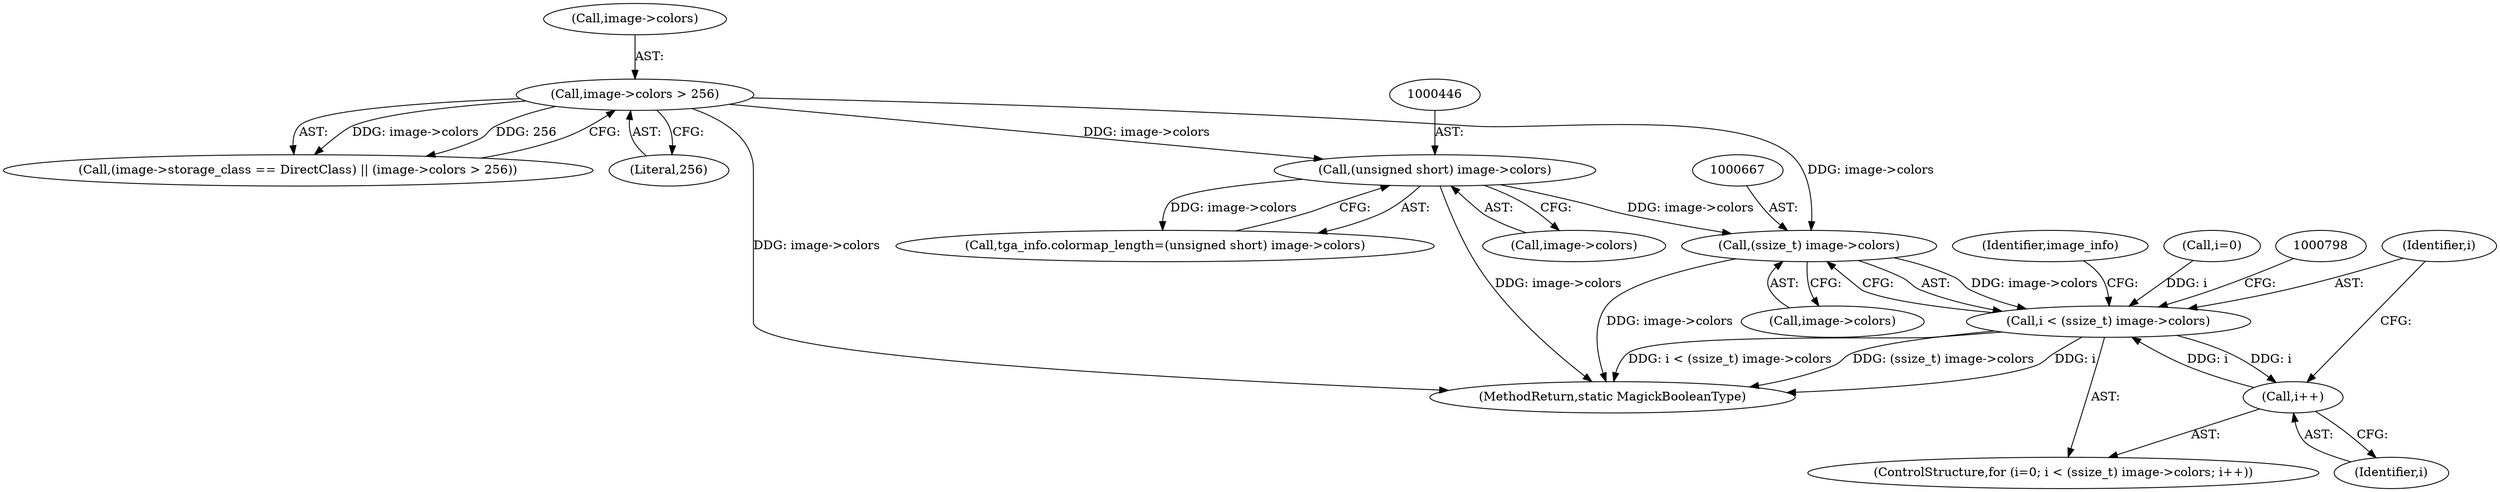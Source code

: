 digraph "0_ImageMagick_65f75a32a93ae4044c528a987a68366ecd4b46b9@pointer" {
"1000666" [label="(Call,(ssize_t) image->colors)"];
"1000445" [label="(Call,(unsigned short) image->colors)"];
"1000361" [label="(Call,image->colors > 256)"];
"1000664" [label="(Call,i < (ssize_t) image->colors)"];
"1000671" [label="(Call,i++)"];
"1000365" [label="(Literal,256)"];
"1000668" [label="(Call,image->colors)"];
"1000355" [label="(Call,(image->storage_class == DirectClass) || (image->colors > 256))"];
"1000677" [label="(Identifier,image_info)"];
"1000672" [label="(Identifier,i)"];
"1000447" [label="(Call,image->colors)"];
"1000661" [label="(Call,i=0)"];
"1000664" [label="(Call,i < (ssize_t) image->colors)"];
"1000665" [label="(Identifier,i)"];
"1000445" [label="(Call,(unsigned short) image->colors)"];
"1000671" [label="(Call,i++)"];
"1000666" [label="(Call,(ssize_t) image->colors)"];
"1001172" [label="(MethodReturn,static MagickBooleanType)"];
"1000361" [label="(Call,image->colors > 256)"];
"1000362" [label="(Call,image->colors)"];
"1000441" [label="(Call,tga_info.colormap_length=(unsigned short) image->colors)"];
"1000660" [label="(ControlStructure,for (i=0; i < (ssize_t) image->colors; i++))"];
"1000666" -> "1000664"  [label="AST: "];
"1000666" -> "1000668"  [label="CFG: "];
"1000667" -> "1000666"  [label="AST: "];
"1000668" -> "1000666"  [label="AST: "];
"1000664" -> "1000666"  [label="CFG: "];
"1000666" -> "1001172"  [label="DDG: image->colors"];
"1000666" -> "1000664"  [label="DDG: image->colors"];
"1000445" -> "1000666"  [label="DDG: image->colors"];
"1000361" -> "1000666"  [label="DDG: image->colors"];
"1000445" -> "1000441"  [label="AST: "];
"1000445" -> "1000447"  [label="CFG: "];
"1000446" -> "1000445"  [label="AST: "];
"1000447" -> "1000445"  [label="AST: "];
"1000441" -> "1000445"  [label="CFG: "];
"1000445" -> "1001172"  [label="DDG: image->colors"];
"1000445" -> "1000441"  [label="DDG: image->colors"];
"1000361" -> "1000445"  [label="DDG: image->colors"];
"1000361" -> "1000355"  [label="AST: "];
"1000361" -> "1000365"  [label="CFG: "];
"1000362" -> "1000361"  [label="AST: "];
"1000365" -> "1000361"  [label="AST: "];
"1000355" -> "1000361"  [label="CFG: "];
"1000361" -> "1001172"  [label="DDG: image->colors"];
"1000361" -> "1000355"  [label="DDG: image->colors"];
"1000361" -> "1000355"  [label="DDG: 256"];
"1000664" -> "1000660"  [label="AST: "];
"1000665" -> "1000664"  [label="AST: "];
"1000677" -> "1000664"  [label="CFG: "];
"1000798" -> "1000664"  [label="CFG: "];
"1000664" -> "1001172"  [label="DDG: i < (ssize_t) image->colors"];
"1000664" -> "1001172"  [label="DDG: (ssize_t) image->colors"];
"1000664" -> "1001172"  [label="DDG: i"];
"1000661" -> "1000664"  [label="DDG: i"];
"1000671" -> "1000664"  [label="DDG: i"];
"1000664" -> "1000671"  [label="DDG: i"];
"1000671" -> "1000660"  [label="AST: "];
"1000671" -> "1000672"  [label="CFG: "];
"1000672" -> "1000671"  [label="AST: "];
"1000665" -> "1000671"  [label="CFG: "];
}
